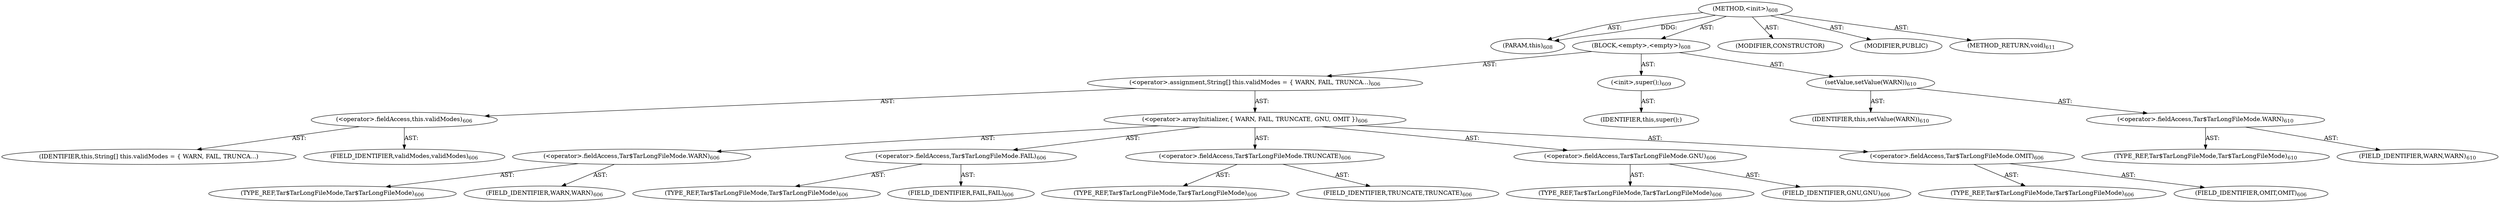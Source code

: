 digraph "&lt;init&gt;" {  
"111669149724" [label = <(METHOD,&lt;init&gt;)<SUB>608</SUB>> ]
"115964117018" [label = <(PARAM,this)<SUB>608</SUB>> ]
"25769803864" [label = <(BLOCK,&lt;empty&gt;,&lt;empty&gt;)<SUB>608</SUB>> ]
"30064771494" [label = <(&lt;operator&gt;.assignment,String[] this.validModes = { WARN, FAIL, TRUNCA...)<SUB>606</SUB>> ]
"30064771495" [label = <(&lt;operator&gt;.fieldAccess,this.validModes)<SUB>606</SUB>> ]
"68719477077" [label = <(IDENTIFIER,this,String[] this.validModes = { WARN, FAIL, TRUNCA...)> ]
"55834574954" [label = <(FIELD_IDENTIFIER,validModes,validModes)<SUB>606</SUB>> ]
"30064771496" [label = <(&lt;operator&gt;.arrayInitializer,{ WARN, FAIL, TRUNCATE, GNU, OMIT })<SUB>606</SUB>> ]
"30064771497" [label = <(&lt;operator&gt;.fieldAccess,Tar$TarLongFileMode.WARN)<SUB>606</SUB>> ]
"180388626435" [label = <(TYPE_REF,Tar$TarLongFileMode,Tar$TarLongFileMode)<SUB>606</SUB>> ]
"55834574955" [label = <(FIELD_IDENTIFIER,WARN,WARN)<SUB>606</SUB>> ]
"30064771498" [label = <(&lt;operator&gt;.fieldAccess,Tar$TarLongFileMode.FAIL)<SUB>606</SUB>> ]
"180388626436" [label = <(TYPE_REF,Tar$TarLongFileMode,Tar$TarLongFileMode)<SUB>606</SUB>> ]
"55834574956" [label = <(FIELD_IDENTIFIER,FAIL,FAIL)<SUB>606</SUB>> ]
"30064771499" [label = <(&lt;operator&gt;.fieldAccess,Tar$TarLongFileMode.TRUNCATE)<SUB>606</SUB>> ]
"180388626437" [label = <(TYPE_REF,Tar$TarLongFileMode,Tar$TarLongFileMode)<SUB>606</SUB>> ]
"55834574957" [label = <(FIELD_IDENTIFIER,TRUNCATE,TRUNCATE)<SUB>606</SUB>> ]
"30064771500" [label = <(&lt;operator&gt;.fieldAccess,Tar$TarLongFileMode.GNU)<SUB>606</SUB>> ]
"180388626438" [label = <(TYPE_REF,Tar$TarLongFileMode,Tar$TarLongFileMode)<SUB>606</SUB>> ]
"55834574958" [label = <(FIELD_IDENTIFIER,GNU,GNU)<SUB>606</SUB>> ]
"30064771501" [label = <(&lt;operator&gt;.fieldAccess,Tar$TarLongFileMode.OMIT)<SUB>606</SUB>> ]
"180388626439" [label = <(TYPE_REF,Tar$TarLongFileMode,Tar$TarLongFileMode)<SUB>606</SUB>> ]
"55834574959" [label = <(FIELD_IDENTIFIER,OMIT,OMIT)<SUB>606</SUB>> ]
"30064771074" [label = <(&lt;init&gt;,super();)<SUB>609</SUB>> ]
"68719476781" [label = <(IDENTIFIER,this,super();)> ]
"30064771502" [label = <(setValue,setValue(WARN))<SUB>610</SUB>> ]
"68719476782" [label = <(IDENTIFIER,this,setValue(WARN))<SUB>610</SUB>> ]
"30064771503" [label = <(&lt;operator&gt;.fieldAccess,Tar$TarLongFileMode.WARN)<SUB>610</SUB>> ]
"180388626440" [label = <(TYPE_REF,Tar$TarLongFileMode,Tar$TarLongFileMode)<SUB>610</SUB>> ]
"55834574960" [label = <(FIELD_IDENTIFIER,WARN,WARN)<SUB>610</SUB>> ]
"133143986265" [label = <(MODIFIER,CONSTRUCTOR)> ]
"133143986266" [label = <(MODIFIER,PUBLIC)> ]
"128849018908" [label = <(METHOD_RETURN,void)<SUB>611</SUB>> ]
  "111669149724" -> "115964117018"  [ label = "AST: "] 
  "111669149724" -> "25769803864"  [ label = "AST: "] 
  "111669149724" -> "133143986265"  [ label = "AST: "] 
  "111669149724" -> "133143986266"  [ label = "AST: "] 
  "111669149724" -> "128849018908"  [ label = "AST: "] 
  "25769803864" -> "30064771494"  [ label = "AST: "] 
  "25769803864" -> "30064771074"  [ label = "AST: "] 
  "25769803864" -> "30064771502"  [ label = "AST: "] 
  "30064771494" -> "30064771495"  [ label = "AST: "] 
  "30064771494" -> "30064771496"  [ label = "AST: "] 
  "30064771495" -> "68719477077"  [ label = "AST: "] 
  "30064771495" -> "55834574954"  [ label = "AST: "] 
  "30064771496" -> "30064771497"  [ label = "AST: "] 
  "30064771496" -> "30064771498"  [ label = "AST: "] 
  "30064771496" -> "30064771499"  [ label = "AST: "] 
  "30064771496" -> "30064771500"  [ label = "AST: "] 
  "30064771496" -> "30064771501"  [ label = "AST: "] 
  "30064771497" -> "180388626435"  [ label = "AST: "] 
  "30064771497" -> "55834574955"  [ label = "AST: "] 
  "30064771498" -> "180388626436"  [ label = "AST: "] 
  "30064771498" -> "55834574956"  [ label = "AST: "] 
  "30064771499" -> "180388626437"  [ label = "AST: "] 
  "30064771499" -> "55834574957"  [ label = "AST: "] 
  "30064771500" -> "180388626438"  [ label = "AST: "] 
  "30064771500" -> "55834574958"  [ label = "AST: "] 
  "30064771501" -> "180388626439"  [ label = "AST: "] 
  "30064771501" -> "55834574959"  [ label = "AST: "] 
  "30064771074" -> "68719476781"  [ label = "AST: "] 
  "30064771502" -> "68719476782"  [ label = "AST: "] 
  "30064771502" -> "30064771503"  [ label = "AST: "] 
  "30064771503" -> "180388626440"  [ label = "AST: "] 
  "30064771503" -> "55834574960"  [ label = "AST: "] 
  "111669149724" -> "115964117018"  [ label = "DDG: "] 
}

